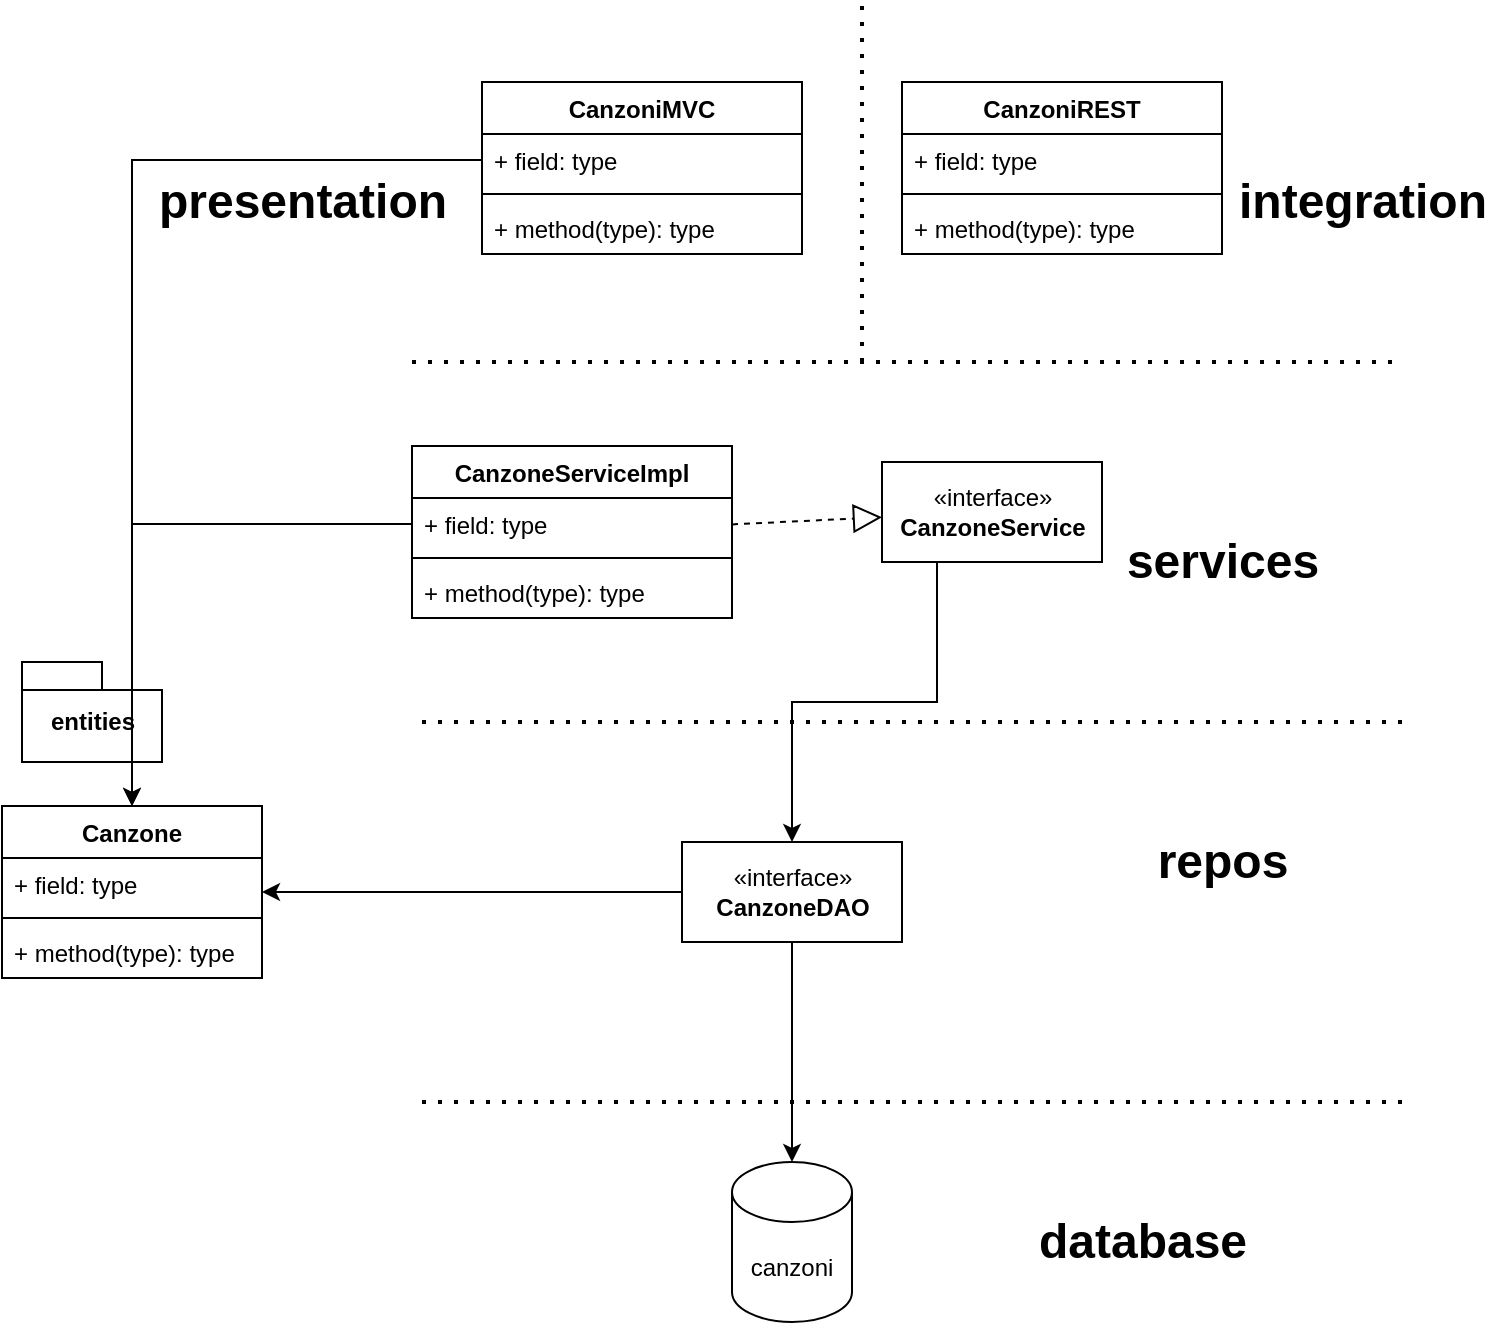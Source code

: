 <mxfile version="17.4.6" type="device"><diagram id="2frm5kikHSN5XsCtrHUM" name="Page-1"><mxGraphModel dx="1422" dy="737" grid="1" gridSize="10" guides="1" tooltips="1" connect="1" arrows="1" fold="1" page="1" pageScale="1" pageWidth="827" pageHeight="1169" math="0" shadow="0"><root><mxCell id="0"/><mxCell id="1" parent="0"/><mxCell id="_ifY1VGB8UOfB8sGnN0f-1" value="canzoni" style="shape=cylinder3;whiteSpace=wrap;html=1;boundedLbl=1;backgroundOutline=1;size=15;" vertex="1" parent="1"><mxGeometry x="375" y="630" width="60" height="80" as="geometry"/></mxCell><mxCell id="_ifY1VGB8UOfB8sGnN0f-2" value="" style="endArrow=none;dashed=1;html=1;dashPattern=1 3;strokeWidth=2;rounded=0;" edge="1" parent="1"><mxGeometry width="50" height="50" relative="1" as="geometry"><mxPoint x="220" y="600" as="sourcePoint"/><mxPoint x="710" y="600" as="targetPoint"/></mxGeometry></mxCell><mxCell id="_ifY1VGB8UOfB8sGnN0f-3" value="database" style="text;strokeColor=none;fillColor=none;html=1;fontSize=24;fontStyle=1;verticalAlign=middle;align=center;" vertex="1" parent="1"><mxGeometry x="530" y="650" width="100" height="40" as="geometry"/></mxCell><mxCell id="_ifY1VGB8UOfB8sGnN0f-4" value="Canzone" style="swimlane;fontStyle=1;align=center;verticalAlign=top;childLayout=stackLayout;horizontal=1;startSize=26;horizontalStack=0;resizeParent=1;resizeParentMax=0;resizeLast=0;collapsible=1;marginBottom=0;" vertex="1" parent="1"><mxGeometry x="10" y="452" width="130" height="86" as="geometry"/></mxCell><mxCell id="_ifY1VGB8UOfB8sGnN0f-5" value="+ field: type" style="text;strokeColor=none;fillColor=none;align=left;verticalAlign=top;spacingLeft=4;spacingRight=4;overflow=hidden;rotatable=0;points=[[0,0.5],[1,0.5]];portConstraint=eastwest;" vertex="1" parent="_ifY1VGB8UOfB8sGnN0f-4"><mxGeometry y="26" width="130" height="26" as="geometry"/></mxCell><mxCell id="_ifY1VGB8UOfB8sGnN0f-6" value="" style="line;strokeWidth=1;fillColor=none;align=left;verticalAlign=middle;spacingTop=-1;spacingLeft=3;spacingRight=3;rotatable=0;labelPosition=right;points=[];portConstraint=eastwest;" vertex="1" parent="_ifY1VGB8UOfB8sGnN0f-4"><mxGeometry y="52" width="130" height="8" as="geometry"/></mxCell><mxCell id="_ifY1VGB8UOfB8sGnN0f-7" value="+ method(type): type" style="text;strokeColor=none;fillColor=none;align=left;verticalAlign=top;spacingLeft=4;spacingRight=4;overflow=hidden;rotatable=0;points=[[0,0.5],[1,0.5]];portConstraint=eastwest;" vertex="1" parent="_ifY1VGB8UOfB8sGnN0f-4"><mxGeometry y="60" width="130" height="26" as="geometry"/></mxCell><mxCell id="_ifY1VGB8UOfB8sGnN0f-9" style="edgeStyle=orthogonalEdgeStyle;rounded=0;orthogonalLoop=1;jettySize=auto;html=1;exitX=0.5;exitY=1;exitDx=0;exitDy=0;" edge="1" parent="1" source="_ifY1VGB8UOfB8sGnN0f-8" target="_ifY1VGB8UOfB8sGnN0f-1"><mxGeometry relative="1" as="geometry"/></mxCell><mxCell id="_ifY1VGB8UOfB8sGnN0f-10" style="edgeStyle=orthogonalEdgeStyle;rounded=0;orthogonalLoop=1;jettySize=auto;html=1;exitX=0;exitY=0.5;exitDx=0;exitDy=0;" edge="1" parent="1" source="_ifY1VGB8UOfB8sGnN0f-8" target="_ifY1VGB8UOfB8sGnN0f-4"><mxGeometry relative="1" as="geometry"><mxPoint x="160" y="495" as="targetPoint"/></mxGeometry></mxCell><mxCell id="_ifY1VGB8UOfB8sGnN0f-8" value="«interface»&lt;br&gt;&lt;b&gt;CanzoneDAO&lt;/b&gt;" style="html=1;" vertex="1" parent="1"><mxGeometry x="350" y="470" width="110" height="50" as="geometry"/></mxCell><mxCell id="_ifY1VGB8UOfB8sGnN0f-11" value="entities" style="shape=folder;fontStyle=1;spacingTop=10;tabWidth=40;tabHeight=14;tabPosition=left;html=1;" vertex="1" parent="1"><mxGeometry x="20" y="380" width="70" height="50" as="geometry"/></mxCell><mxCell id="_ifY1VGB8UOfB8sGnN0f-12" value="repos" style="text;strokeColor=none;fillColor=none;html=1;fontSize=24;fontStyle=1;verticalAlign=middle;align=center;" vertex="1" parent="1"><mxGeometry x="570" y="460" width="100" height="40" as="geometry"/></mxCell><mxCell id="_ifY1VGB8UOfB8sGnN0f-14" value="" style="endArrow=none;dashed=1;html=1;dashPattern=1 3;strokeWidth=2;rounded=0;" edge="1" parent="1"><mxGeometry width="50" height="50" relative="1" as="geometry"><mxPoint x="220" y="410" as="sourcePoint"/><mxPoint x="710" y="410" as="targetPoint"/></mxGeometry></mxCell><mxCell id="_ifY1VGB8UOfB8sGnN0f-15" value="services" style="text;strokeColor=none;fillColor=none;html=1;fontSize=24;fontStyle=1;verticalAlign=middle;align=center;" vertex="1" parent="1"><mxGeometry x="570" y="310" width="100" height="40" as="geometry"/></mxCell><mxCell id="_ifY1VGB8UOfB8sGnN0f-22" style="edgeStyle=orthogonalEdgeStyle;rounded=0;orthogonalLoop=1;jettySize=auto;html=1;exitX=0.25;exitY=1;exitDx=0;exitDy=0;entryX=0.5;entryY=0;entryDx=0;entryDy=0;" edge="1" parent="1" source="_ifY1VGB8UOfB8sGnN0f-16" target="_ifY1VGB8UOfB8sGnN0f-8"><mxGeometry relative="1" as="geometry"/></mxCell><mxCell id="_ifY1VGB8UOfB8sGnN0f-16" value="«interface»&lt;br&gt;&lt;b&gt;CanzoneService&lt;/b&gt;" style="html=1;" vertex="1" parent="1"><mxGeometry x="450" y="280" width="110" height="50" as="geometry"/></mxCell><mxCell id="_ifY1VGB8UOfB8sGnN0f-17" value="CanzoneServiceImpl" style="swimlane;fontStyle=1;align=center;verticalAlign=top;childLayout=stackLayout;horizontal=1;startSize=26;horizontalStack=0;resizeParent=1;resizeParentMax=0;resizeLast=0;collapsible=1;marginBottom=0;" vertex="1" parent="1"><mxGeometry x="215" y="272" width="160" height="86" as="geometry"/></mxCell><mxCell id="_ifY1VGB8UOfB8sGnN0f-18" value="+ field: type" style="text;strokeColor=none;fillColor=none;align=left;verticalAlign=top;spacingLeft=4;spacingRight=4;overflow=hidden;rotatable=0;points=[[0,0.5],[1,0.5]];portConstraint=eastwest;" vertex="1" parent="_ifY1VGB8UOfB8sGnN0f-17"><mxGeometry y="26" width="160" height="26" as="geometry"/></mxCell><mxCell id="_ifY1VGB8UOfB8sGnN0f-19" value="" style="line;strokeWidth=1;fillColor=none;align=left;verticalAlign=middle;spacingTop=-1;spacingLeft=3;spacingRight=3;rotatable=0;labelPosition=right;points=[];portConstraint=eastwest;" vertex="1" parent="_ifY1VGB8UOfB8sGnN0f-17"><mxGeometry y="52" width="160" height="8" as="geometry"/></mxCell><mxCell id="_ifY1VGB8UOfB8sGnN0f-20" value="+ method(type): type" style="text;strokeColor=none;fillColor=none;align=left;verticalAlign=top;spacingLeft=4;spacingRight=4;overflow=hidden;rotatable=0;points=[[0,0.5],[1,0.5]];portConstraint=eastwest;" vertex="1" parent="_ifY1VGB8UOfB8sGnN0f-17"><mxGeometry y="60" width="160" height="26" as="geometry"/></mxCell><mxCell id="_ifY1VGB8UOfB8sGnN0f-21" value="" style="endArrow=block;dashed=1;endFill=0;endSize=12;html=1;rounded=0;" edge="1" parent="1" source="_ifY1VGB8UOfB8sGnN0f-17" target="_ifY1VGB8UOfB8sGnN0f-16"><mxGeometry width="160" relative="1" as="geometry"><mxPoint x="260" y="390" as="sourcePoint"/><mxPoint x="420" y="390" as="targetPoint"/></mxGeometry></mxCell><mxCell id="_ifY1VGB8UOfB8sGnN0f-23" value="" style="endArrow=none;dashed=1;html=1;dashPattern=1 3;strokeWidth=2;rounded=0;" edge="1" parent="1"><mxGeometry width="50" height="50" relative="1" as="geometry"><mxPoint x="215" y="230" as="sourcePoint"/><mxPoint x="705" y="230" as="targetPoint"/></mxGeometry></mxCell><mxCell id="_ifY1VGB8UOfB8sGnN0f-24" value="integration" style="text;strokeColor=none;fillColor=none;html=1;fontSize=24;fontStyle=1;verticalAlign=middle;align=center;" vertex="1" parent="1"><mxGeometry x="640" y="130" width="100" height="40" as="geometry"/></mxCell><mxCell id="_ifY1VGB8UOfB8sGnN0f-25" value="presentation" style="text;strokeColor=none;fillColor=none;html=1;fontSize=24;fontStyle=1;verticalAlign=middle;align=center;" vertex="1" parent="1"><mxGeometry x="110" y="130" width="100" height="40" as="geometry"/></mxCell><mxCell id="_ifY1VGB8UOfB8sGnN0f-26" value="" style="endArrow=none;dashed=1;html=1;dashPattern=1 3;strokeWidth=2;rounded=0;" edge="1" parent="1"><mxGeometry width="50" height="50" relative="1" as="geometry"><mxPoint x="440" y="230" as="sourcePoint"/><mxPoint x="440" y="50" as="targetPoint"/></mxGeometry></mxCell><mxCell id="_ifY1VGB8UOfB8sGnN0f-27" value="CanzoniMVC" style="swimlane;fontStyle=1;align=center;verticalAlign=top;childLayout=stackLayout;horizontal=1;startSize=26;horizontalStack=0;resizeParent=1;resizeParentMax=0;resizeLast=0;collapsible=1;marginBottom=0;" vertex="1" parent="1"><mxGeometry x="250" y="90" width="160" height="86" as="geometry"/></mxCell><mxCell id="_ifY1VGB8UOfB8sGnN0f-28" value="+ field: type" style="text;strokeColor=none;fillColor=none;align=left;verticalAlign=top;spacingLeft=4;spacingRight=4;overflow=hidden;rotatable=0;points=[[0,0.5],[1,0.5]];portConstraint=eastwest;" vertex="1" parent="_ifY1VGB8UOfB8sGnN0f-27"><mxGeometry y="26" width="160" height="26" as="geometry"/></mxCell><mxCell id="_ifY1VGB8UOfB8sGnN0f-29" value="" style="line;strokeWidth=1;fillColor=none;align=left;verticalAlign=middle;spacingTop=-1;spacingLeft=3;spacingRight=3;rotatable=0;labelPosition=right;points=[];portConstraint=eastwest;" vertex="1" parent="_ifY1VGB8UOfB8sGnN0f-27"><mxGeometry y="52" width="160" height="8" as="geometry"/></mxCell><mxCell id="_ifY1VGB8UOfB8sGnN0f-30" value="+ method(type): type" style="text;strokeColor=none;fillColor=none;align=left;verticalAlign=top;spacingLeft=4;spacingRight=4;overflow=hidden;rotatable=0;points=[[0,0.5],[1,0.5]];portConstraint=eastwest;" vertex="1" parent="_ifY1VGB8UOfB8sGnN0f-27"><mxGeometry y="60" width="160" height="26" as="geometry"/></mxCell><mxCell id="_ifY1VGB8UOfB8sGnN0f-31" value="CanzoniREST" style="swimlane;fontStyle=1;align=center;verticalAlign=top;childLayout=stackLayout;horizontal=1;startSize=26;horizontalStack=0;resizeParent=1;resizeParentMax=0;resizeLast=0;collapsible=1;marginBottom=0;" vertex="1" parent="1"><mxGeometry x="460" y="90" width="160" height="86" as="geometry"/></mxCell><mxCell id="_ifY1VGB8UOfB8sGnN0f-32" value="+ field: type" style="text;strokeColor=none;fillColor=none;align=left;verticalAlign=top;spacingLeft=4;spacingRight=4;overflow=hidden;rotatable=0;points=[[0,0.5],[1,0.5]];portConstraint=eastwest;" vertex="1" parent="_ifY1VGB8UOfB8sGnN0f-31"><mxGeometry y="26" width="160" height="26" as="geometry"/></mxCell><mxCell id="_ifY1VGB8UOfB8sGnN0f-33" value="" style="line;strokeWidth=1;fillColor=none;align=left;verticalAlign=middle;spacingTop=-1;spacingLeft=3;spacingRight=3;rotatable=0;labelPosition=right;points=[];portConstraint=eastwest;" vertex="1" parent="_ifY1VGB8UOfB8sGnN0f-31"><mxGeometry y="52" width="160" height="8" as="geometry"/></mxCell><mxCell id="_ifY1VGB8UOfB8sGnN0f-34" value="+ method(type): type" style="text;strokeColor=none;fillColor=none;align=left;verticalAlign=top;spacingLeft=4;spacingRight=4;overflow=hidden;rotatable=0;points=[[0,0.5],[1,0.5]];portConstraint=eastwest;" vertex="1" parent="_ifY1VGB8UOfB8sGnN0f-31"><mxGeometry y="60" width="160" height="26" as="geometry"/></mxCell><mxCell id="_ifY1VGB8UOfB8sGnN0f-35" style="edgeStyle=orthogonalEdgeStyle;rounded=0;orthogonalLoop=1;jettySize=auto;html=1;exitX=0;exitY=0.5;exitDx=0;exitDy=0;" edge="1" parent="1" source="_ifY1VGB8UOfB8sGnN0f-18" target="_ifY1VGB8UOfB8sGnN0f-4"><mxGeometry relative="1" as="geometry"/></mxCell><mxCell id="_ifY1VGB8UOfB8sGnN0f-36" style="edgeStyle=orthogonalEdgeStyle;rounded=0;orthogonalLoop=1;jettySize=auto;html=1;exitX=0;exitY=0.5;exitDx=0;exitDy=0;" edge="1" parent="1" source="_ifY1VGB8UOfB8sGnN0f-28" target="_ifY1VGB8UOfB8sGnN0f-4"><mxGeometry relative="1" as="geometry"/></mxCell></root></mxGraphModel></diagram></mxfile>